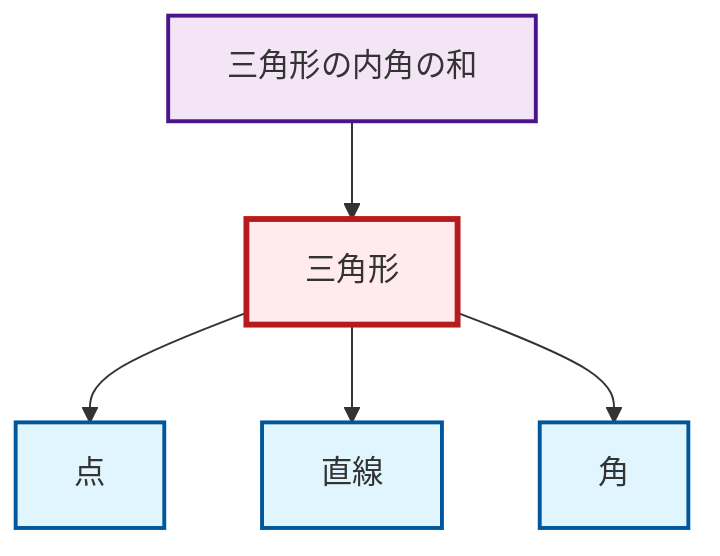 graph TD
    classDef definition fill:#e1f5fe,stroke:#01579b,stroke-width:2px
    classDef theorem fill:#f3e5f5,stroke:#4a148c,stroke-width:2px
    classDef axiom fill:#fff3e0,stroke:#e65100,stroke-width:2px
    classDef example fill:#e8f5e9,stroke:#1b5e20,stroke-width:2px
    classDef current fill:#ffebee,stroke:#b71c1c,stroke-width:3px
    def-triangle["三角形"]:::definition
    def-line["直線"]:::definition
    def-point["点"]:::definition
    def-angle["角"]:::definition
    thm-angle-sum-triangle["三角形の内角の和"]:::theorem
    def-triangle --> def-point
    def-triangle --> def-line
    thm-angle-sum-triangle --> def-triangle
    def-triangle --> def-angle
    class def-triangle current